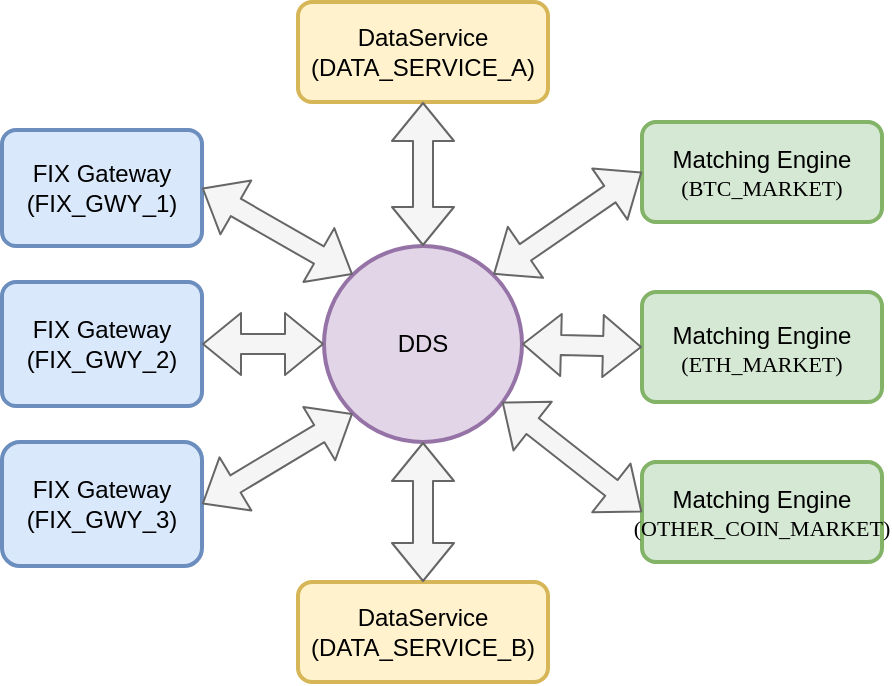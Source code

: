 <mxfile version="20.0.4" type="device"><diagram id="8VmWSAlo5kOUJZ9YAHvH" name="Page-1"><mxGraphModel dx="1183" dy="849" grid="1" gridSize="10" guides="1" tooltips="1" connect="1" arrows="1" fold="1" page="1" pageScale="1" pageWidth="850" pageHeight="1100" math="0" shadow="0"><root><mxCell id="0"/><mxCell id="1" parent="0"/><mxCell id="v8wEAk8U8-xqyBrO_Rj_-1" value="Matching Engine&lt;br&gt;&lt;p style=&quot;margin: 0px; font-stretch: normal; font-size: 11px; line-height: normal; font-family: Menlo;&quot;&gt;&lt;span style=&quot;font-variant-ligatures: no-common-ligatures&quot;&gt;(BTC_MARKET)&lt;/span&gt;&lt;/p&gt;" style="rounded=1;whiteSpace=wrap;html=1;absoluteArcSize=1;arcSize=14;strokeWidth=2;fillColor=#d5e8d4;strokeColor=#82b366;" parent="1" vertex="1"><mxGeometry x="560" y="220" width="120" height="50" as="geometry"/></mxCell><mxCell id="v8wEAk8U8-xqyBrO_Rj_-3" value="DataService&lt;br&gt;(DATA_SERVICE_B)" style="rounded=1;whiteSpace=wrap;html=1;absoluteArcSize=1;arcSize=14;strokeWidth=2;fillColor=#fff2cc;strokeColor=#d6b656;" parent="1" vertex="1"><mxGeometry x="388" y="450" width="125" height="50" as="geometry"/></mxCell><mxCell id="v8wEAk8U8-xqyBrO_Rj_-4" value="DataService&lt;br&gt;(DATA_SERVICE_A)" style="rounded=1;whiteSpace=wrap;html=1;absoluteArcSize=1;arcSize=14;strokeWidth=2;fillColor=#fff2cc;strokeColor=#d6b656;" parent="1" vertex="1"><mxGeometry x="388" y="160" width="125" height="50" as="geometry"/></mxCell><mxCell id="v8wEAk8U8-xqyBrO_Rj_-5" value="FIX Gateway&lt;br&gt;(FIX_GWY_1)" style="rounded=1;whiteSpace=wrap;html=1;absoluteArcSize=1;arcSize=14;strokeWidth=2;fillColor=#dae8fc;strokeColor=#6c8ebf;" parent="1" vertex="1"><mxGeometry x="240" y="224" width="100" height="58" as="geometry"/></mxCell><mxCell id="v8wEAk8U8-xqyBrO_Rj_-6" value="FIX Gateway&lt;br&gt;(FIX_GWY_2)" style="rounded=1;whiteSpace=wrap;html=1;absoluteArcSize=1;arcSize=14;strokeWidth=2;fillColor=#dae8fc;strokeColor=#6c8ebf;" parent="1" vertex="1"><mxGeometry x="240" y="300" width="100" height="62" as="geometry"/></mxCell><mxCell id="v8wEAk8U8-xqyBrO_Rj_-7" value="FIX Gateway&lt;br&gt;(FIX_GWY_3)" style="rounded=1;whiteSpace=wrap;html=1;absoluteArcSize=1;arcSize=18;strokeWidth=2;fillColor=#dae8fc;strokeColor=#6c8ebf;" parent="1" vertex="1"><mxGeometry x="240" y="380" width="100" height="62" as="geometry"/></mxCell><mxCell id="v8wEAk8U8-xqyBrO_Rj_-9" value="DDS" style="strokeWidth=2;html=1;shape=mxgraph.flowchart.start_2;whiteSpace=wrap;fillColor=#e1d5e7;strokeColor=#9673a6;" parent="1" vertex="1"><mxGeometry x="401" y="282" width="99" height="98" as="geometry"/></mxCell><mxCell id="v8wEAk8U8-xqyBrO_Rj_-10" value="" style="shape=flexArrow;endArrow=classic;startArrow=classic;html=1;entryX=0.145;entryY=0.145;entryDx=0;entryDy=0;exitX=1;exitY=0.5;exitDx=0;exitDy=0;entryPerimeter=0;fillColor=#f5f5f5;strokeColor=#666666;" parent="1" source="v8wEAk8U8-xqyBrO_Rj_-5" target="v8wEAk8U8-xqyBrO_Rj_-9" edge="1"><mxGeometry width="50" height="50" relative="1" as="geometry"><mxPoint x="320" y="192.04" as="sourcePoint"/><mxPoint x="422.04" y="292.0" as="targetPoint"/></mxGeometry></mxCell><mxCell id="v8wEAk8U8-xqyBrO_Rj_-11" value="" style="shape=flexArrow;endArrow=classic;startArrow=classic;html=1;entryX=0;entryY=0.5;entryDx=0;entryDy=0;exitX=1;exitY=0.5;exitDx=0;exitDy=0;entryPerimeter=0;fillColor=#f5f5f5;strokeColor=#666666;" parent="1" source="v8wEAk8U8-xqyBrO_Rj_-6" target="v8wEAk8U8-xqyBrO_Rj_-9" edge="1"><mxGeometry width="50" height="50" relative="1" as="geometry"><mxPoint x="314.96" y="332.04" as="sourcePoint"/><mxPoint x="415.0" y="412" as="targetPoint"/></mxGeometry></mxCell><mxCell id="v8wEAk8U8-xqyBrO_Rj_-12" value="" style="shape=flexArrow;endArrow=classic;startArrow=classic;html=1;entryX=1;entryY=0.5;entryDx=0;entryDy=0;exitX=0.145;exitY=0.855;exitDx=0;exitDy=0;exitPerimeter=0;fillColor=#f5f5f5;strokeColor=#666666;" parent="1" source="v8wEAk8U8-xqyBrO_Rj_-9" target="v8wEAk8U8-xqyBrO_Rj_-7" edge="1"><mxGeometry width="50" height="50" relative="1" as="geometry"><mxPoint x="424.96" y="402" as="sourcePoint"/><mxPoint x="525" y="481.96" as="targetPoint"/></mxGeometry></mxCell><mxCell id="v8wEAk8U8-xqyBrO_Rj_-13" value="" style="shape=flexArrow;endArrow=classic;startArrow=classic;html=1;entryX=0.855;entryY=0.145;entryDx=0;entryDy=0;exitX=0;exitY=0.5;exitDx=0;exitDy=0;entryPerimeter=0;fillColor=#f5f5f5;strokeColor=#666666;" parent="1" source="v8wEAk8U8-xqyBrO_Rj_-1" target="v8wEAk8U8-xqyBrO_Rj_-9" edge="1"><mxGeometry width="50" height="50" relative="1" as="geometry"><mxPoint x="414.96" y="222.04" as="sourcePoint"/><mxPoint x="515" y="302" as="targetPoint"/></mxGeometry></mxCell><mxCell id="v8wEAk8U8-xqyBrO_Rj_-17" value="" style="shape=flexArrow;endArrow=classic;startArrow=classic;html=1;exitX=0.5;exitY=1;exitDx=0;exitDy=0;entryX=0.5;entryY=0;entryDx=0;entryDy=0;entryPerimeter=0;fillColor=#f5f5f5;strokeColor=#666666;" parent="1" source="v8wEAk8U8-xqyBrO_Rj_-4" target="v8wEAk8U8-xqyBrO_Rj_-9" edge="1"><mxGeometry width="50" height="50" relative="1" as="geometry"><mxPoint x="395" y="522" as="sourcePoint"/><mxPoint x="397" y="402" as="targetPoint"/></mxGeometry></mxCell><mxCell id="v8wEAk8U8-xqyBrO_Rj_-18" value="" style="shape=flexArrow;endArrow=classic;startArrow=classic;html=1;exitX=0.5;exitY=0;exitDx=0;exitDy=0;entryX=0.5;entryY=1;entryDx=0;entryDy=0;entryPerimeter=0;fillColor=#f5f5f5;strokeColor=#666666;" parent="1" source="v8wEAk8U8-xqyBrO_Rj_-3" target="v8wEAk8U8-xqyBrO_Rj_-9" edge="1"><mxGeometry width="50" height="50" relative="1" as="geometry"><mxPoint x="546" y="522" as="sourcePoint"/><mxPoint x="445" y="422" as="targetPoint"/></mxGeometry></mxCell><mxCell id="klgoKWObOd7ktVeub6tW-4" style="edgeStyle=orthogonalEdgeStyle;rounded=0;orthogonalLoop=1;jettySize=auto;html=1;exitX=0.5;exitY=1;exitDx=0;exitDy=0;" parent="1" source="v8wEAk8U8-xqyBrO_Rj_-6" target="v8wEAk8U8-xqyBrO_Rj_-6" edge="1"><mxGeometry relative="1" as="geometry"/></mxCell><mxCell id="Nglvm-A9giNAaDiqKjjK-1" value="Matching Engine&lt;br&gt;&lt;p style=&quot;margin: 0px; font-stretch: normal; font-size: 11px; line-height: normal; font-family: Menlo;&quot;&gt;&lt;span style=&quot;font-variant-ligatures: no-common-ligatures&quot;&gt;(&lt;/span&gt;ETH_MARKET)&lt;/p&gt;" style="rounded=1;whiteSpace=wrap;html=1;absoluteArcSize=1;arcSize=14;strokeWidth=2;fillColor=#d5e8d4;strokeColor=#82b366;" vertex="1" parent="1"><mxGeometry x="560" y="305" width="120" height="55" as="geometry"/></mxCell><mxCell id="Nglvm-A9giNAaDiqKjjK-2" value="" style="shape=flexArrow;endArrow=classic;startArrow=classic;html=1;entryX=1;entryY=0.5;entryDx=0;entryDy=0;exitX=0;exitY=0.5;exitDx=0;exitDy=0;entryPerimeter=0;fillColor=#f5f5f5;strokeColor=#666666;" edge="1" parent="1" source="Nglvm-A9giNAaDiqKjjK-1" target="v8wEAk8U8-xqyBrO_Rj_-9"><mxGeometry width="50" height="50" relative="1" as="geometry"><mxPoint x="424.96" y="232.04" as="sourcePoint"/><mxPoint x="510" y="341" as="targetPoint"/></mxGeometry></mxCell><mxCell id="Nglvm-A9giNAaDiqKjjK-3" value="Matching Engine&lt;br&gt;&lt;p style=&quot;margin: 0px; font-stretch: normal; font-size: 11px; line-height: normal; font-family: Menlo;&quot;&gt;&lt;span style=&quot;font-variant-ligatures: no-common-ligatures&quot;&gt;(&lt;/span&gt;OTHER_COIN_MARKET)&lt;/p&gt;" style="rounded=1;whiteSpace=wrap;html=1;absoluteArcSize=1;arcSize=14;strokeWidth=2;fillColor=#d5e8d4;strokeColor=#82b366;" vertex="1" parent="1"><mxGeometry x="560" y="390" width="120" height="50" as="geometry"/></mxCell><mxCell id="Nglvm-A9giNAaDiqKjjK-4" value="" style="shape=flexArrow;endArrow=classic;startArrow=classic;html=1;exitX=0;exitY=0.5;exitDx=0;exitDy=0;fillColor=#f5f5f5;strokeColor=#666666;" edge="1" parent="1" source="Nglvm-A9giNAaDiqKjjK-3"><mxGeometry width="50" height="50" relative="1" as="geometry"><mxPoint x="427.96" y="332.04" as="sourcePoint"/><mxPoint x="490" y="360" as="targetPoint"/></mxGeometry></mxCell></root></mxGraphModel></diagram></mxfile>
